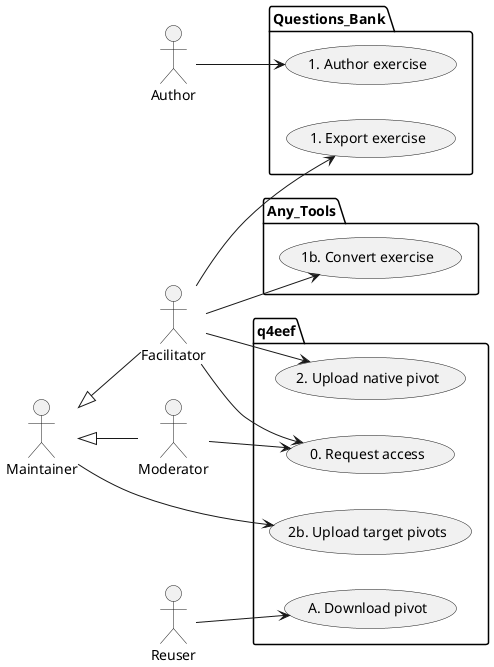 @startuml
/' edit with https://www.plantuml.com/plantuml/uml/ '/
left to right direction

actor Author as cc
actor Facilitator as c
actor Maintainer as t
actor Moderator as m
actor Reuser as r

t <|-- c
t <|-- m

package Questions_Bank {
  usecase "1. Author exercise" as UC0
  usecase "1. Export exercise" as UC1
}

package Any_Tools {
  usecase "1b. Convert exercise" as UC2
}

package q4eef {
  usecase "0. Request access" as UCZ
  usecase "2. Upload native pivot" as UC3
  usecase "2b. Upload target pivots" as UC2b
  usecase "A. Download pivot" as UC4
}


cc --> UC0
c --> UC1
c --> UC2

t --> UC2b

c --> UC3

m --> UCZ

r --> UC4

c --> UCZ

@enduml
